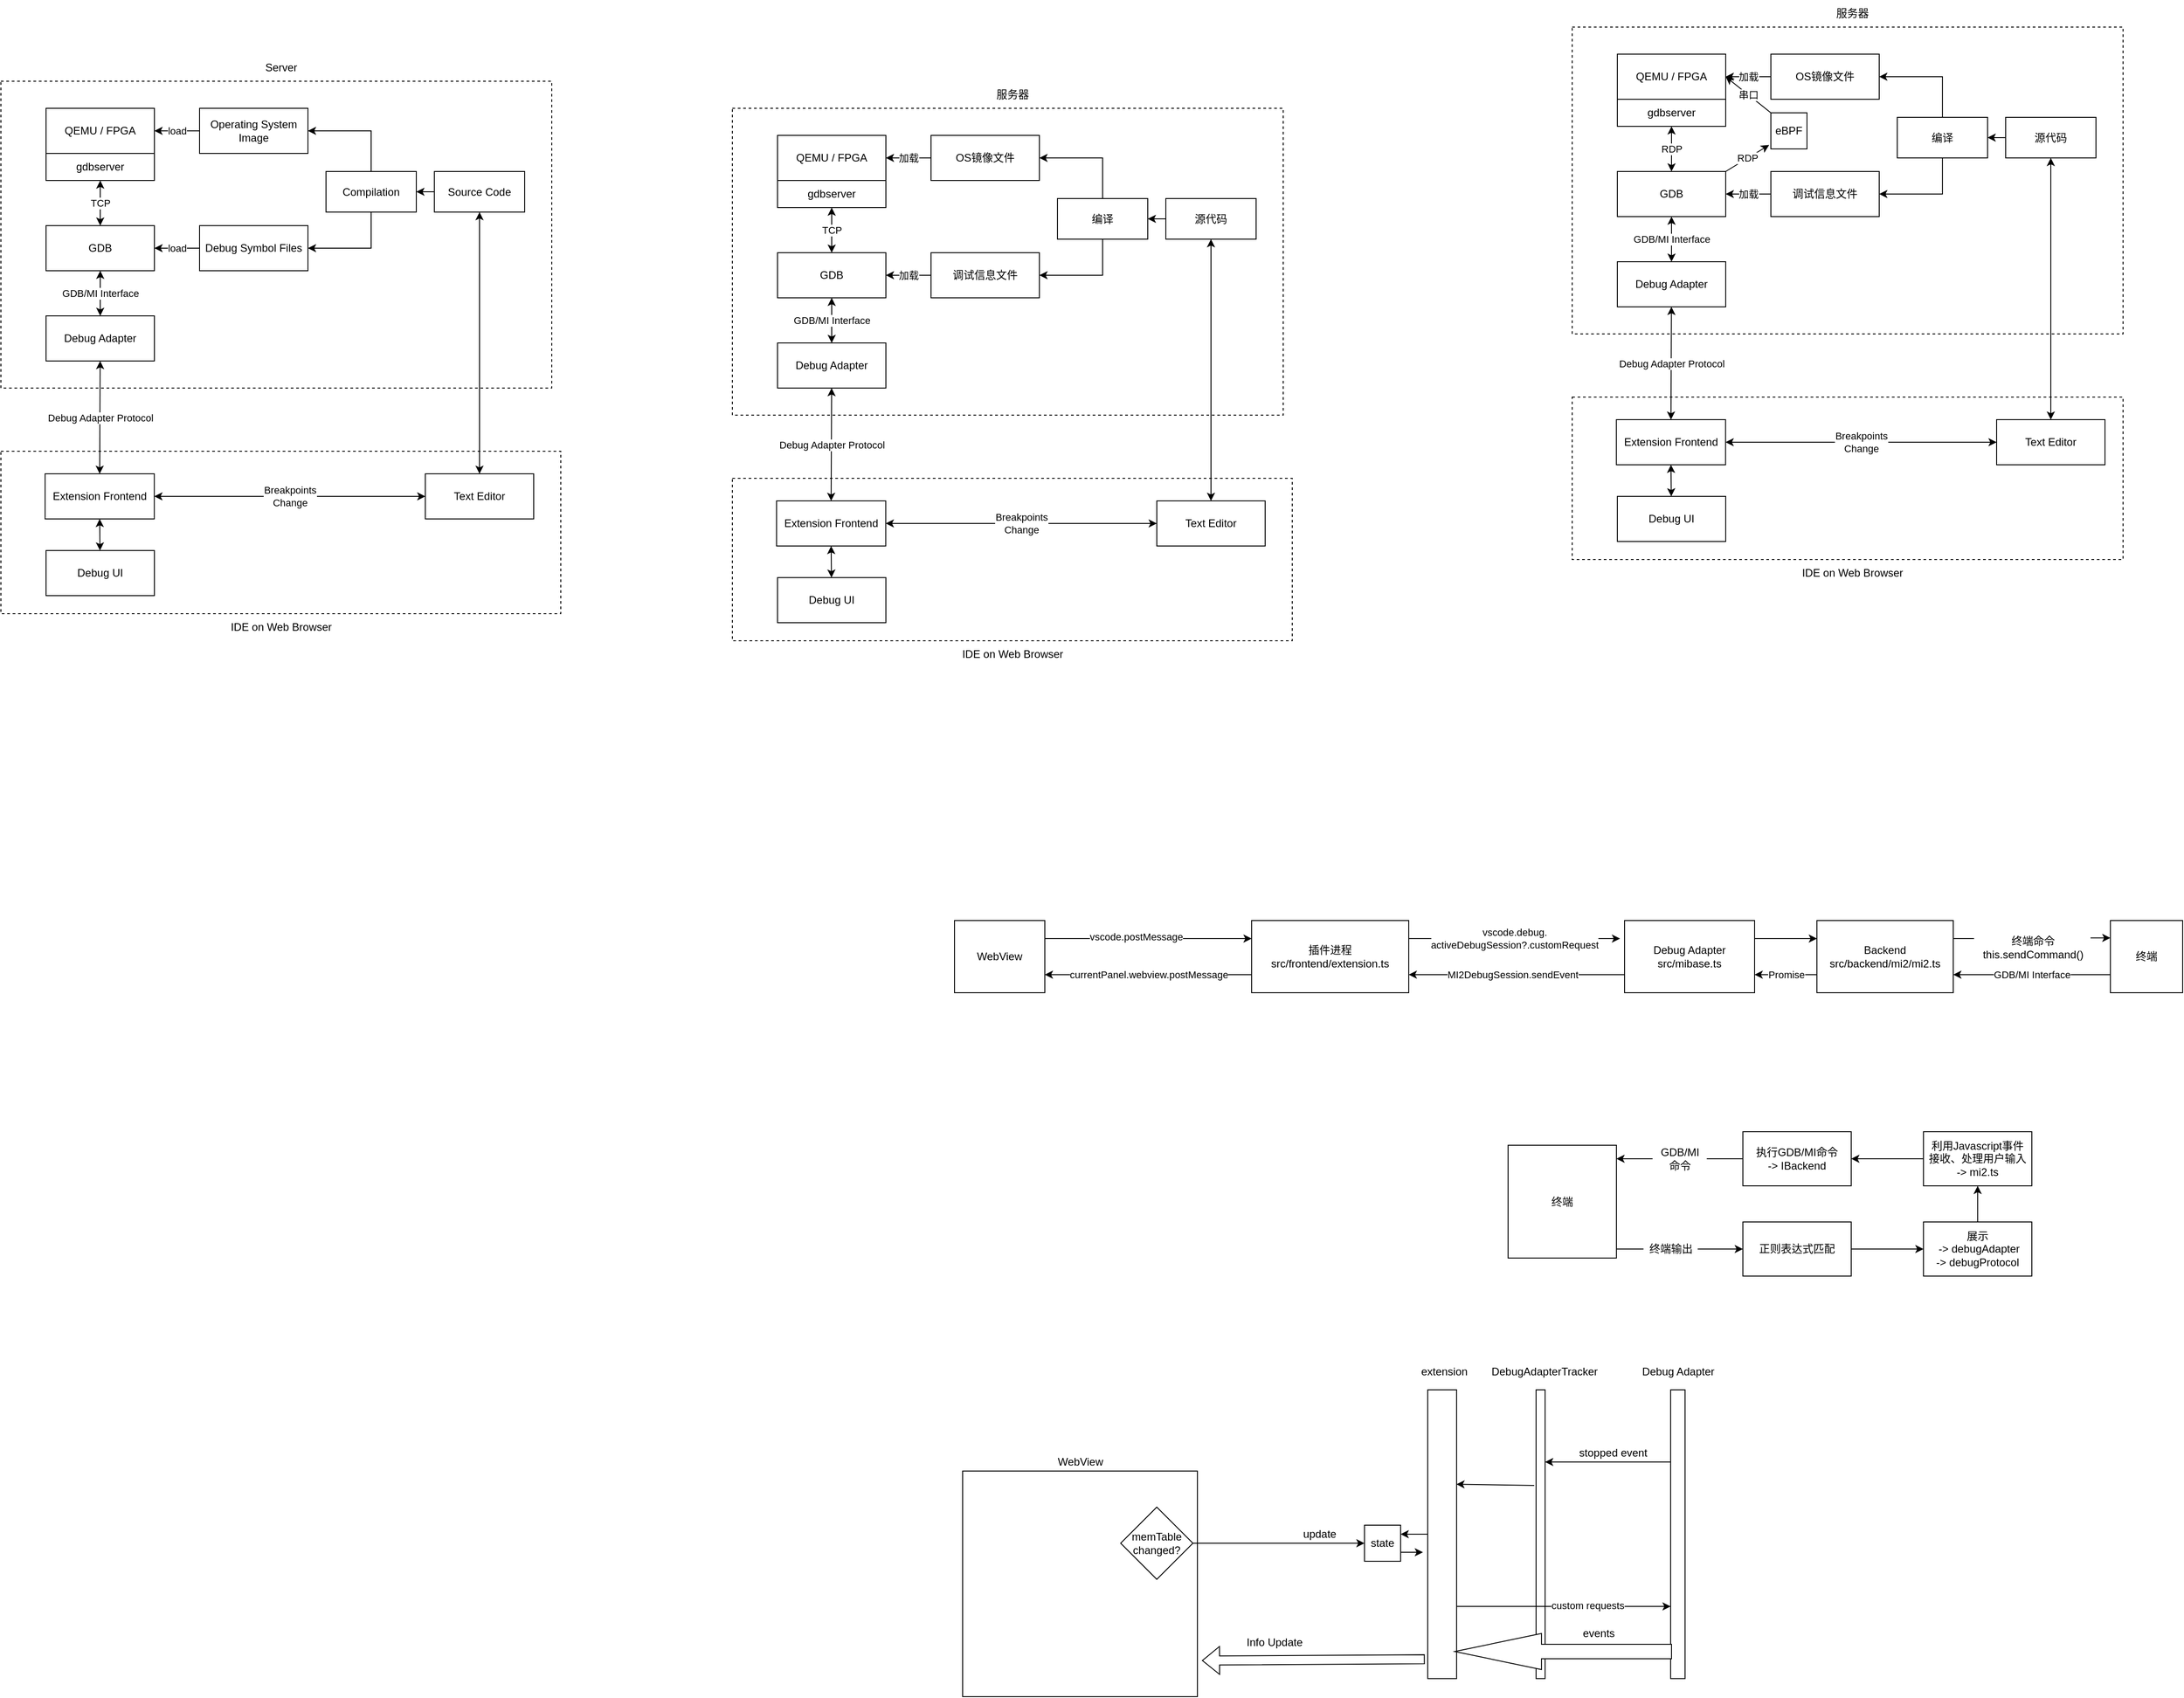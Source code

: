 <mxfile>
    <diagram id="1139AJC5HSkNmqVYc-zZ" name="Page-1">
        <mxGraphModel dx="2106" dy="1306" grid="0" gridSize="10" guides="1" tooltips="1" connect="1" arrows="1" fold="1" page="0" pageScale="1" pageWidth="827" pageHeight="1169" math="0" shadow="0">
            <root>
                <mxCell id="0"/>
                <mxCell id="1" parent="0"/>
                <mxCell id="9D5X9ZSVNmFYVCM-PhXr-6" value="" style="rounded=0;whiteSpace=wrap;html=1;dashed=1;" parent="1" vertex="1">
                    <mxGeometry x="-1500" y="-670" width="610" height="340" as="geometry"/>
                </mxCell>
                <mxCell id="hLTH30DgMwdkJycUndYE-32" value="" style="rounded=0;whiteSpace=wrap;html=1;" parent="1" vertex="1">
                    <mxGeometry x="-435" y="870" width="260" height="250" as="geometry"/>
                </mxCell>
                <mxCell id="i5HxLcAAUeYGjhQNilqU-14" value="Promise" style="edgeStyle=orthogonalEdgeStyle;rounded=0;orthogonalLoop=1;jettySize=auto;html=1;exitX=0;exitY=0.75;exitDx=0;exitDy=0;entryX=1;entryY=0.75;entryDx=0;entryDy=0;startArrow=none;startFill=0;" parent="1" source="i5HxLcAAUeYGjhQNilqU-1" target="i5HxLcAAUeYGjhQNilqU-4" edge="1">
                    <mxGeometry relative="1" as="geometry"/>
                </mxCell>
                <mxCell id="hLTH30DgMwdkJycUndYE-38" style="edgeStyle=orthogonalEdgeStyle;rounded=0;orthogonalLoop=1;jettySize=auto;html=1;exitX=1;exitY=0.25;exitDx=0;exitDy=0;entryX=0;entryY=0.25;entryDx=0;entryDy=0;startArrow=none;" parent="1" source="vuM-mBuPNgaPWkAJpEbr-1" target="B3noifceGIy0PN-ipcW7-6" edge="1">
                    <mxGeometry relative="1" as="geometry"/>
                </mxCell>
                <mxCell id="i5HxLcAAUeYGjhQNilqU-1" value="Backend&lt;br&gt;src/backend/mi2/mi2.ts" style="rounded=0;whiteSpace=wrap;html=1;" parent="1" vertex="1">
                    <mxGeometry x="511" y="260" width="151" height="80" as="geometry"/>
                </mxCell>
                <mxCell id="B3noifceGIy0PN-ipcW7-1" value="&lt;span style=&quot;font-size: 11px;&quot;&gt;vscode.debug.&lt;br&gt;activeDebugSession?.customRequest&lt;/span&gt;" style="edgeStyle=orthogonalEdgeStyle;rounded=0;orthogonalLoop=1;jettySize=auto;html=1;exitX=1;exitY=0.25;exitDx=0;exitDy=0;entryX=0;entryY=0.25;entryDx=0;entryDy=0;" parent="1" edge="1">
                    <mxGeometry relative="1" as="geometry">
                        <mxPoint x="58" y="280" as="sourcePoint"/>
                        <mxPoint x="293" y="280" as="targetPoint"/>
                    </mxGeometry>
                </mxCell>
                <UserObject label="currentPanel.webview.postMessage" link="currentPanel.webview.postMessage" id="vuM-mBuPNgaPWkAJpEbr-7">
                    <mxCell style="edgeStyle=orthogonalEdgeStyle;rounded=0;orthogonalLoop=1;jettySize=auto;html=1;exitX=0;exitY=0.75;exitDx=0;exitDy=0;entryX=1;entryY=0.75;entryDx=0;entryDy=0;" parent="1" source="i5HxLcAAUeYGjhQNilqU-3" target="B3noifceGIy0PN-ipcW7-8" edge="1">
                        <mxGeometry relative="1" as="geometry"/>
                    </mxCell>
                </UserObject>
                <mxCell id="i5HxLcAAUeYGjhQNilqU-3" value="插件进程&lt;br&gt;src/frontend/extension.ts" style="whiteSpace=wrap;html=1;" parent="1" vertex="1">
                    <mxGeometry x="-115" y="260" width="174" height="80" as="geometry"/>
                </mxCell>
                <mxCell id="i5HxLcAAUeYGjhQNilqU-12" style="edgeStyle=orthogonalEdgeStyle;rounded=0;orthogonalLoop=1;jettySize=auto;html=1;exitX=1;exitY=0.25;exitDx=0;exitDy=0;entryX=0;entryY=0.25;entryDx=0;entryDy=0;startArrow=none;startFill=0;" parent="1" source="i5HxLcAAUeYGjhQNilqU-4" target="i5HxLcAAUeYGjhQNilqU-1" edge="1">
                    <mxGeometry relative="1" as="geometry"/>
                </mxCell>
                <mxCell id="B3noifceGIy0PN-ipcW7-3" value="MI2DebugSession.sendEvent" style="edgeStyle=orthogonalEdgeStyle;rounded=0;orthogonalLoop=1;jettySize=auto;html=1;exitX=0;exitY=0.75;exitDx=0;exitDy=0;entryX=1;entryY=0.75;entryDx=0;entryDy=0;" parent="1" source="i5HxLcAAUeYGjhQNilqU-4" target="i5HxLcAAUeYGjhQNilqU-3" edge="1">
                    <mxGeometry x="0.039" relative="1" as="geometry">
                        <mxPoint as="offset"/>
                    </mxGeometry>
                </mxCell>
                <mxCell id="i5HxLcAAUeYGjhQNilqU-4" value="Debug Adapter&lt;br&gt;src/mibase.ts" style="whiteSpace=wrap;html=1;" parent="1" vertex="1">
                    <mxGeometry x="298" y="260" width="144" height="80" as="geometry"/>
                </mxCell>
                <mxCell id="i5HxLcAAUeYGjhQNilqU-23" style="edgeStyle=orthogonalEdgeStyle;rounded=0;orthogonalLoop=1;jettySize=auto;html=1;startArrow=none;startFill=0;" parent="1" source="i5HxLcAAUeYGjhQNilqU-18" edge="1">
                    <mxGeometry relative="1" as="geometry">
                        <mxPoint x="629" y="624" as="targetPoint"/>
                    </mxGeometry>
                </mxCell>
                <mxCell id="i5HxLcAAUeYGjhQNilqU-18" value="正则表达式匹配" style="whiteSpace=wrap;html=1;" parent="1" vertex="1">
                    <mxGeometry x="429" y="594" width="120" height="60" as="geometry"/>
                </mxCell>
                <mxCell id="i5HxLcAAUeYGjhQNilqU-20" value="" style="endArrow=classic;html=1;rounded=0;startArrow=none;" parent="1" source="i5HxLcAAUeYGjhQNilqU-21" target="i5HxLcAAUeYGjhQNilqU-18" edge="1">
                    <mxGeometry width="50" height="50" relative="1" as="geometry">
                        <mxPoint x="269" y="624" as="sourcePoint"/>
                        <mxPoint x="319" y="574" as="targetPoint"/>
                    </mxGeometry>
                </mxCell>
                <mxCell id="i5HxLcAAUeYGjhQNilqU-21" value="终端输出" style="text;html=1;align=center;verticalAlign=middle;resizable=0;points=[];autosize=1;strokeColor=none;fillColor=none;" parent="1" vertex="1">
                    <mxGeometry x="319" y="614" width="60" height="20" as="geometry"/>
                </mxCell>
                <mxCell id="i5HxLcAAUeYGjhQNilqU-22" value="" style="endArrow=none;html=1;rounded=0;" parent="1" target="i5HxLcAAUeYGjhQNilqU-21" edge="1">
                    <mxGeometry width="50" height="50" relative="1" as="geometry">
                        <mxPoint x="289" y="624" as="sourcePoint"/>
                        <mxPoint x="429" y="624" as="targetPoint"/>
                    </mxGeometry>
                </mxCell>
                <mxCell id="i5HxLcAAUeYGjhQNilqU-29" style="edgeStyle=orthogonalEdgeStyle;rounded=0;orthogonalLoop=1;jettySize=auto;html=1;startArrow=none;startFill=0;" parent="1" source="i5HxLcAAUeYGjhQNilqU-24" edge="1">
                    <mxGeometry relative="1" as="geometry">
                        <mxPoint x="689" y="554" as="targetPoint"/>
                    </mxGeometry>
                </mxCell>
                <mxCell id="i5HxLcAAUeYGjhQNilqU-24" value="展示&lt;br&gt;&amp;nbsp;-&amp;gt; debugAdapter&lt;br&gt;-&amp;gt; debugProtocol" style="rounded=0;whiteSpace=wrap;html=1;" parent="1" vertex="1">
                    <mxGeometry x="629" y="594" width="120" height="60" as="geometry"/>
                </mxCell>
                <mxCell id="i5HxLcAAUeYGjhQNilqU-25" style="edgeStyle=orthogonalEdgeStyle;rounded=0;orthogonalLoop=1;jettySize=auto;html=1;exitX=0;exitY=0.5;exitDx=0;exitDy=0;startArrow=none;startFill=0;" parent="1" source="i5HxLcAAUeYGjhQNilqU-26" edge="1">
                    <mxGeometry relative="1" as="geometry">
                        <mxPoint x="424" y="524" as="sourcePoint"/>
                        <mxPoint x="289" y="524" as="targetPoint"/>
                    </mxGeometry>
                </mxCell>
                <mxCell id="i5HxLcAAUeYGjhQNilqU-27" value="执行&lt;span&gt;GDB/MI&lt;/span&gt;&lt;span&gt;命令&lt;br&gt;-&amp;gt; IBackend&lt;br&gt;&lt;/span&gt;" style="whiteSpace=wrap;html=1;" parent="1" vertex="1">
                    <mxGeometry x="429" y="494" width="120" height="60" as="geometry"/>
                </mxCell>
                <mxCell id="i5HxLcAAUeYGjhQNilqU-26" value="GDB/MI&lt;br&gt;命令" style="text;html=1;align=center;verticalAlign=middle;resizable=0;points=[];autosize=1;strokeColor=none;fillColor=none;" parent="1" vertex="1">
                    <mxGeometry x="329" y="509" width="60" height="30" as="geometry"/>
                </mxCell>
                <mxCell id="i5HxLcAAUeYGjhQNilqU-28" value="" style="edgeStyle=orthogonalEdgeStyle;rounded=0;orthogonalLoop=1;jettySize=auto;html=1;exitX=0;exitY=0.5;exitDx=0;exitDy=0;startArrow=none;startFill=0;endArrow=none;" parent="1" source="i5HxLcAAUeYGjhQNilqU-27" target="i5HxLcAAUeYGjhQNilqU-26" edge="1">
                    <mxGeometry relative="1" as="geometry">
                        <mxPoint x="429" y="524" as="sourcePoint"/>
                        <mxPoint x="274" y="524" as="targetPoint"/>
                    </mxGeometry>
                </mxCell>
                <mxCell id="i5HxLcAAUeYGjhQNilqU-31" style="edgeStyle=orthogonalEdgeStyle;rounded=0;orthogonalLoop=1;jettySize=auto;html=1;entryX=1;entryY=0.5;entryDx=0;entryDy=0;startArrow=none;startFill=0;" parent="1" source="i5HxLcAAUeYGjhQNilqU-30" target="i5HxLcAAUeYGjhQNilqU-27" edge="1">
                    <mxGeometry relative="1" as="geometry"/>
                </mxCell>
                <mxCell id="i5HxLcAAUeYGjhQNilqU-30" value="利用Javascript事件&lt;br&gt;接收、处理用户输入&lt;br&gt;-&amp;gt; mi2.ts" style="whiteSpace=wrap;html=1;" parent="1" vertex="1">
                    <mxGeometry x="629" y="494" width="120" height="60" as="geometry"/>
                </mxCell>
                <mxCell id="i5HxLcAAUeYGjhQNilqU-32" value="终端" style="whiteSpace=wrap;html=1;" parent="1" vertex="1">
                    <mxGeometry x="169" y="509" width="120" height="125" as="geometry"/>
                </mxCell>
                <mxCell id="vuM-mBuPNgaPWkAJpEbr-3" value="GDB/MI Interface" style="edgeStyle=orthogonalEdgeStyle;rounded=0;orthogonalLoop=1;jettySize=auto;html=1;exitX=0;exitY=0.75;exitDx=0;exitDy=0;entryX=1;entryY=0.75;entryDx=0;entryDy=0;" parent="1" source="B3noifceGIy0PN-ipcW7-6" target="i5HxLcAAUeYGjhQNilqU-1" edge="1">
                    <mxGeometry relative="1" as="geometry"/>
                </mxCell>
                <mxCell id="B3noifceGIy0PN-ipcW7-6" value="终端" style="whiteSpace=wrap;html=1;" parent="1" vertex="1">
                    <mxGeometry x="836" y="260" width="80" height="80" as="geometry"/>
                </mxCell>
                <mxCell id="vuM-mBuPNgaPWkAJpEbr-6" style="edgeStyle=orthogonalEdgeStyle;rounded=0;orthogonalLoop=1;jettySize=auto;html=1;exitX=1;exitY=0.25;exitDx=0;exitDy=0;entryX=0;entryY=0.25;entryDx=0;entryDy=0;" parent="1" source="B3noifceGIy0PN-ipcW7-8" target="i5HxLcAAUeYGjhQNilqU-3" edge="1">
                    <mxGeometry relative="1" as="geometry"/>
                </mxCell>
                <mxCell id="vuM-mBuPNgaPWkAJpEbr-10" value="vscode.postMessage" style="edgeLabel;html=1;align=center;verticalAlign=middle;resizable=0;points=[];" parent="vuM-mBuPNgaPWkAJpEbr-6" vertex="1" connectable="0">
                    <mxGeometry x="-0.119" y="2" relative="1" as="geometry">
                        <mxPoint as="offset"/>
                    </mxGeometry>
                </mxCell>
                <mxCell id="B3noifceGIy0PN-ipcW7-8" value="WebView" style="whiteSpace=wrap;html=1;sketch=0;" parent="1" vertex="1">
                    <mxGeometry x="-444" y="260" width="100" height="80" as="geometry"/>
                </mxCell>
                <mxCell id="hLTH30DgMwdkJycUndYE-35" style="rounded=0;orthogonalLoop=1;jettySize=auto;html=1;entryX=0.993;entryY=0.327;entryDx=0;entryDy=0;entryPerimeter=0;" parent="1" target="hLTH30DgMwdkJycUndYE-3" edge="1">
                    <mxGeometry relative="1" as="geometry">
                        <mxPoint x="198" y="886" as="sourcePoint"/>
                    </mxGeometry>
                </mxCell>
                <mxCell id="hLTH30DgMwdkJycUndYE-2" value="" style="rounded=0;whiteSpace=wrap;html=1;" parent="1" vertex="1">
                    <mxGeometry x="200" y="780" width="10" height="320" as="geometry"/>
                </mxCell>
                <mxCell id="hLTH30DgMwdkJycUndYE-9" style="edgeStyle=orthogonalEdgeStyle;rounded=0;orthogonalLoop=1;jettySize=auto;html=1;exitX=0;exitY=0.5;exitDx=0;exitDy=0;entryX=1;entryY=0.25;entryDx=0;entryDy=0;" parent="1" source="hLTH30DgMwdkJycUndYE-3" target="hLTH30DgMwdkJycUndYE-7" edge="1">
                    <mxGeometry relative="1" as="geometry"/>
                </mxCell>
                <mxCell id="hLTH30DgMwdkJycUndYE-11" style="edgeStyle=orthogonalEdgeStyle;rounded=0;orthogonalLoop=1;jettySize=auto;html=1;exitX=1;exitY=0.75;exitDx=0;exitDy=0;entryX=0;entryY=0.75;entryDx=0;entryDy=0;" parent="1" source="hLTH30DgMwdkJycUndYE-3" target="hLTH30DgMwdkJycUndYE-4" edge="1">
                    <mxGeometry relative="1" as="geometry"/>
                </mxCell>
                <mxCell id="hLTH30DgMwdkJycUndYE-26" value="custom requests" style="edgeLabel;html=1;align=center;verticalAlign=middle;resizable=0;points=[];" parent="hLTH30DgMwdkJycUndYE-11" vertex="1" connectable="0">
                    <mxGeometry x="0.22" y="1" relative="1" as="geometry">
                        <mxPoint as="offset"/>
                    </mxGeometry>
                </mxCell>
                <mxCell id="hLTH30DgMwdkJycUndYE-3" value="" style="rounded=0;whiteSpace=wrap;html=1;" parent="1" vertex="1">
                    <mxGeometry x="80" y="780" width="32" height="320" as="geometry"/>
                </mxCell>
                <mxCell id="hLTH30DgMwdkJycUndYE-5" style="edgeStyle=orthogonalEdgeStyle;rounded=0;orthogonalLoop=1;jettySize=auto;html=1;exitX=0;exitY=0.25;exitDx=0;exitDy=0;entryX=1;entryY=0.25;entryDx=0;entryDy=0;" parent="1" source="hLTH30DgMwdkJycUndYE-4" target="hLTH30DgMwdkJycUndYE-2" edge="1">
                    <mxGeometry relative="1" as="geometry"/>
                </mxCell>
                <mxCell id="hLTH30DgMwdkJycUndYE-4" value="" style="rounded=0;whiteSpace=wrap;html=1;" parent="1" vertex="1">
                    <mxGeometry x="349" y="780" width="16" height="320" as="geometry"/>
                </mxCell>
                <mxCell id="hLTH30DgMwdkJycUndYE-10" style="edgeStyle=orthogonalEdgeStyle;rounded=0;orthogonalLoop=1;jettySize=auto;html=1;exitX=1;exitY=0.75;exitDx=0;exitDy=0;entryX=-0.167;entryY=0.561;entryDx=0;entryDy=0;entryPerimeter=0;" parent="1" source="hLTH30DgMwdkJycUndYE-7" target="hLTH30DgMwdkJycUndYE-3" edge="1">
                    <mxGeometry relative="1" as="geometry"/>
                </mxCell>
                <mxCell id="hLTH30DgMwdkJycUndYE-7" value="state" style="rounded=0;whiteSpace=wrap;html=1;" parent="1" vertex="1">
                    <mxGeometry x="10" y="930" width="40" height="40" as="geometry"/>
                </mxCell>
                <mxCell id="hLTH30DgMwdkJycUndYE-13" value="" style="shape=singleArrow;whiteSpace=wrap;html=1;arrowWidth=0.4;arrowSize=0.4;direction=west;" parent="1" vertex="1">
                    <mxGeometry x="110" y="1050" width="240" height="40" as="geometry"/>
                </mxCell>
                <mxCell id="hLTH30DgMwdkJycUndYE-14" value="events" style="text;html=1;align=center;verticalAlign=middle;resizable=0;points=[];autosize=1;strokeColor=none;fillColor=none;" parent="1" vertex="1">
                    <mxGeometry x="244" y="1040" width="50" height="20" as="geometry"/>
                </mxCell>
                <mxCell id="hLTH30DgMwdkJycUndYE-20" style="edgeStyle=orthogonalEdgeStyle;rounded=0;orthogonalLoop=1;jettySize=auto;html=1;" parent="1" source="hLTH30DgMwdkJycUndYE-19" target="hLTH30DgMwdkJycUndYE-7" edge="1">
                    <mxGeometry relative="1" as="geometry"/>
                </mxCell>
                <mxCell id="hLTH30DgMwdkJycUndYE-19" value="memTable changed?" style="rhombus;whiteSpace=wrap;html=1;" parent="1" vertex="1">
                    <mxGeometry x="-260" y="910" width="80" height="80" as="geometry"/>
                </mxCell>
                <mxCell id="hLTH30DgMwdkJycUndYE-21" value="update" style="text;html=1;align=center;verticalAlign=middle;resizable=0;points=[];autosize=1;strokeColor=none;fillColor=none;" parent="1" vertex="1">
                    <mxGeometry x="-65" y="930" width="50" height="20" as="geometry"/>
                </mxCell>
                <mxCell id="hLTH30DgMwdkJycUndYE-22" value="Debug Adapter" style="text;html=1;align=center;verticalAlign=middle;resizable=0;points=[];autosize=1;strokeColor=none;fillColor=none;" parent="1" vertex="1">
                    <mxGeometry x="307" y="750" width="100" height="20" as="geometry"/>
                </mxCell>
                <mxCell id="hLTH30DgMwdkJycUndYE-23" value="DebugAdapterTracker" style="text;html=1;align=center;verticalAlign=middle;resizable=0;points=[];autosize=1;strokeColor=none;fillColor=none;" parent="1" vertex="1">
                    <mxGeometry x="144" y="750" width="130" height="20" as="geometry"/>
                </mxCell>
                <mxCell id="hLTH30DgMwdkJycUndYE-24" value="extension" style="text;html=1;align=center;verticalAlign=middle;resizable=0;points=[];autosize=1;strokeColor=none;fillColor=none;" parent="1" vertex="1">
                    <mxGeometry x="63" y="750" width="70" height="20" as="geometry"/>
                </mxCell>
                <mxCell id="hLTH30DgMwdkJycUndYE-25" value="stopped event" style="text;html=1;align=center;verticalAlign=middle;resizable=0;points=[];autosize=1;strokeColor=none;fillColor=none;" parent="1" vertex="1">
                    <mxGeometry x="240" y="840" width="90" height="20" as="geometry"/>
                </mxCell>
                <mxCell id="hLTH30DgMwdkJycUndYE-31" value="" style="shape=flexArrow;endArrow=classic;html=1;rounded=0;exitX=-0.101;exitY=0.933;exitDx=0;exitDy=0;exitPerimeter=0;" parent="1" source="hLTH30DgMwdkJycUndYE-3" edge="1">
                    <mxGeometry width="50" height="50" relative="1" as="geometry">
                        <mxPoint x="-115" y="1075" as="sourcePoint"/>
                        <mxPoint x="-170" y="1080" as="targetPoint"/>
                    </mxGeometry>
                </mxCell>
                <mxCell id="hLTH30DgMwdkJycUndYE-33" value="WebView" style="text;html=1;align=center;verticalAlign=middle;resizable=0;points=[];autosize=1;strokeColor=none;fillColor=none;" parent="1" vertex="1">
                    <mxGeometry x="-340" y="850" width="70" height="20" as="geometry"/>
                </mxCell>
                <mxCell id="hLTH30DgMwdkJycUndYE-34" value="Info Update" style="text;html=1;align=center;verticalAlign=middle;resizable=0;points=[];autosize=1;strokeColor=none;fillColor=none;" parent="1" vertex="1">
                    <mxGeometry x="-130" y="1050" width="80" height="20" as="geometry"/>
                </mxCell>
                <mxCell id="vuM-mBuPNgaPWkAJpEbr-1" value="终端命令&lt;br&gt;this.sendCommand()" style="text;html=1;align=center;verticalAlign=middle;resizable=0;points=[];autosize=1;strokeColor=none;fillColor=none;" parent="1" vertex="1">
                    <mxGeometry x="685" y="269" width="129" height="41" as="geometry"/>
                </mxCell>
                <mxCell id="vuM-mBuPNgaPWkAJpEbr-2" value="" style="edgeStyle=orthogonalEdgeStyle;rounded=0;orthogonalLoop=1;jettySize=auto;html=1;exitX=1;exitY=0.25;exitDx=0;exitDy=0;entryX=0;entryY=0.25;entryDx=0;entryDy=0;endArrow=none;" parent="1" source="i5HxLcAAUeYGjhQNilqU-1" target="vuM-mBuPNgaPWkAJpEbr-1" edge="1">
                    <mxGeometry relative="1" as="geometry">
                        <mxPoint x="655" y="280" as="sourcePoint"/>
                        <mxPoint x="872" y="280" as="targetPoint"/>
                    </mxGeometry>
                </mxCell>
                <mxCell id="9D5X9ZSVNmFYVCM-PhXr-1" value="" style="rounded=0;whiteSpace=wrap;html=1;dashed=1;" parent="1" vertex="1">
                    <mxGeometry x="-1500" y="-260" width="620" height="180" as="geometry"/>
                </mxCell>
                <mxCell id="9D5X9ZSVNmFYVCM-PhXr-16" value="GDB/MI Interface" style="edgeStyle=none;rounded=0;orthogonalLoop=1;jettySize=auto;html=1;exitX=0.5;exitY=0;exitDx=0;exitDy=0;entryX=0.5;entryY=1;entryDx=0;entryDy=0;startArrow=classic;startFill=1;endArrow=classic;endFill=1;" parent="1" source="9D5X9ZSVNmFYVCM-PhXr-2" target="9D5X9ZSVNmFYVCM-PhXr-3" edge="1">
                    <mxGeometry relative="1" as="geometry"/>
                </mxCell>
                <mxCell id="9D5X9ZSVNmFYVCM-PhXr-2" value="Debug Adapter" style="rounded=0;whiteSpace=wrap;html=1;" parent="1" vertex="1">
                    <mxGeometry x="-1450" y="-410" width="120" height="50" as="geometry"/>
                </mxCell>
                <mxCell id="9D5X9ZSVNmFYVCM-PhXr-14" value="TCP" style="edgeStyle=none;rounded=0;orthogonalLoop=1;jettySize=auto;html=1;exitX=0.5;exitY=0;exitDx=0;exitDy=0;entryX=0.5;entryY=1;entryDx=0;entryDy=0;endArrow=classic;endFill=1;startArrow=classic;startFill=1;" parent="1" source="9D5X9ZSVNmFYVCM-PhXr-3" target="9D5X9ZSVNmFYVCM-PhXr-8" edge="1">
                    <mxGeometry relative="1" as="geometry"/>
                </mxCell>
                <mxCell id="9D5X9ZSVNmFYVCM-PhXr-44" value="load" style="edgeStyle=none;rounded=0;orthogonalLoop=1;jettySize=auto;html=1;exitX=1;exitY=0.5;exitDx=0;exitDy=0;entryX=0;entryY=0.5;entryDx=0;entryDy=0;startArrow=classic;startFill=1;endArrow=none;endFill=0;" parent="1" source="9D5X9ZSVNmFYVCM-PhXr-3" target="9D5X9ZSVNmFYVCM-PhXr-43" edge="1">
                    <mxGeometry relative="1" as="geometry"/>
                </mxCell>
                <mxCell id="9D5X9ZSVNmFYVCM-PhXr-3" value="GDB" style="rounded=0;whiteSpace=wrap;html=1;" parent="1" vertex="1">
                    <mxGeometry x="-1450" y="-510" width="120" height="50" as="geometry"/>
                </mxCell>
                <mxCell id="9D5X9ZSVNmFYVCM-PhXr-55" value="load" style="edgeStyle=none;rounded=0;orthogonalLoop=1;jettySize=auto;html=1;exitX=1;exitY=0.5;exitDx=0;exitDy=0;entryX=0;entryY=0.5;entryDx=0;entryDy=0;startArrow=classic;startFill=1;endArrow=none;endFill=0;" parent="1" source="9D5X9ZSVNmFYVCM-PhXr-4" target="9D5X9ZSVNmFYVCM-PhXr-50" edge="1">
                    <mxGeometry relative="1" as="geometry"/>
                </mxCell>
                <mxCell id="9D5X9ZSVNmFYVCM-PhXr-4" value="QEMU / FPGA" style="rounded=0;whiteSpace=wrap;html=1;" parent="1" vertex="1">
                    <mxGeometry x="-1450" y="-640" width="120" height="50" as="geometry"/>
                </mxCell>
                <mxCell id="9D5X9ZSVNmFYVCM-PhXr-8" value="gdbserver" style="whiteSpace=wrap;html=1;" parent="1" vertex="1">
                    <mxGeometry x="-1450" y="-590" width="120" height="30" as="geometry"/>
                </mxCell>
                <mxCell id="9D5X9ZSVNmFYVCM-PhXr-12" value="Debug UI" style="whiteSpace=wrap;html=1;" parent="1" vertex="1">
                    <mxGeometry x="-1450" y="-150" width="120" height="50" as="geometry"/>
                </mxCell>
                <mxCell id="9D5X9ZSVNmFYVCM-PhXr-21" value="Server" style="text;html=1;align=center;verticalAlign=middle;resizable=0;points=[];autosize=1;strokeColor=none;fillColor=none;" parent="1" vertex="1">
                    <mxGeometry x="-1220" y="-700" width="60" height="30" as="geometry"/>
                </mxCell>
                <mxCell id="9D5X9ZSVNmFYVCM-PhXr-24" value="IDE on Web Browser" style="text;html=1;align=center;verticalAlign=middle;resizable=0;points=[];autosize=1;strokeColor=none;fillColor=none;" parent="1" vertex="1">
                    <mxGeometry x="-1255" y="-78" width="130" height="26" as="geometry"/>
                </mxCell>
                <mxCell id="9D5X9ZSVNmFYVCM-PhXr-45" value="Breakpoints&lt;br&gt;Change" style="edgeStyle=none;rounded=0;orthogonalLoop=1;jettySize=auto;html=1;exitX=0;exitY=0.5;exitDx=0;exitDy=0;entryX=1;entryY=0.5;entryDx=0;entryDy=0;startArrow=classic;startFill=1;endArrow=classic;endFill=1;" parent="1" source="9D5X9ZSVNmFYVCM-PhXr-25" target="9D5X9ZSVNmFYVCM-PhXr-26" edge="1">
                    <mxGeometry relative="1" as="geometry"/>
                </mxCell>
                <mxCell id="9D5X9ZSVNmFYVCM-PhXr-49" style="edgeStyle=none;rounded=0;orthogonalLoop=1;jettySize=auto;html=1;startArrow=classic;startFill=1;endArrow=classic;endFill=1;entryX=0.5;entryY=1;entryDx=0;entryDy=0;" parent="1" source="9D5X9ZSVNmFYVCM-PhXr-25" target="9D5X9ZSVNmFYVCM-PhXr-52" edge="1">
                    <mxGeometry relative="1" as="geometry">
                        <mxPoint x="-969.04" y="-532.5" as="targetPoint"/>
                    </mxGeometry>
                </mxCell>
                <mxCell id="9D5X9ZSVNmFYVCM-PhXr-25" value="Text Editor" style="rounded=0;whiteSpace=wrap;html=1;" parent="1" vertex="1">
                    <mxGeometry x="-1030" y="-235" width="120" height="50" as="geometry"/>
                </mxCell>
                <mxCell id="9D5X9ZSVNmFYVCM-PhXr-28" style="edgeStyle=none;rounded=0;orthogonalLoop=1;jettySize=auto;html=1;exitX=0.5;exitY=1;exitDx=0;exitDy=0;startArrow=classic;startFill=1;endArrow=classic;endFill=1;" parent="1" source="9D5X9ZSVNmFYVCM-PhXr-26" target="9D5X9ZSVNmFYVCM-PhXr-12" edge="1">
                    <mxGeometry relative="1" as="geometry"/>
                </mxCell>
                <mxCell id="9D5X9ZSVNmFYVCM-PhXr-48" value="Debug Adapter Protocol" style="edgeStyle=none;rounded=0;orthogonalLoop=1;jettySize=auto;html=1;exitX=0.5;exitY=0;exitDx=0;exitDy=0;startArrow=classic;startFill=1;endArrow=classic;endFill=1;" parent="1" source="9D5X9ZSVNmFYVCM-PhXr-26" target="9D5X9ZSVNmFYVCM-PhXr-2" edge="1">
                    <mxGeometry relative="1" as="geometry"/>
                </mxCell>
                <mxCell id="9D5X9ZSVNmFYVCM-PhXr-26" value="Extension Frontend" style="whiteSpace=wrap;html=1;" parent="1" vertex="1">
                    <mxGeometry x="-1451.08" y="-235" width="120.93" height="50" as="geometry"/>
                </mxCell>
                <mxCell id="9D5X9ZSVNmFYVCM-PhXr-41" style="edgeStyle=none;rounded=0;orthogonalLoop=1;jettySize=auto;html=1;exitX=0;exitY=0.5;exitDx=0;exitDy=0;entryX=1;entryY=0.5;entryDx=0;entryDy=0;startArrow=none;startFill=0;endArrow=classic;endFill=1;" parent="1" source="9D5X9ZSVNmFYVCM-PhXr-52" target="9D5X9ZSVNmFYVCM-PhXr-36" edge="1">
                    <mxGeometry relative="1" as="geometry">
                        <mxPoint x="-1010.0" y="-557.5" as="sourcePoint"/>
                    </mxGeometry>
                </mxCell>
                <mxCell id="9D5X9ZSVNmFYVCM-PhXr-56" style="edgeStyle=orthogonalEdgeStyle;rounded=0;orthogonalLoop=1;jettySize=auto;html=1;exitX=0.5;exitY=0;exitDx=0;exitDy=0;entryX=1;entryY=0.5;entryDx=0;entryDy=0;startArrow=none;startFill=0;endArrow=classic;endFill=1;" parent="1" source="9D5X9ZSVNmFYVCM-PhXr-36" target="9D5X9ZSVNmFYVCM-PhXr-50" edge="1">
                    <mxGeometry relative="1" as="geometry"/>
                </mxCell>
                <mxCell id="9D5X9ZSVNmFYVCM-PhXr-59" style="edgeStyle=orthogonalEdgeStyle;rounded=0;orthogonalLoop=1;jettySize=auto;html=1;exitX=0.5;exitY=1;exitDx=0;exitDy=0;entryX=1;entryY=0.5;entryDx=0;entryDy=0;startArrow=none;startFill=0;endArrow=classic;endFill=1;" parent="1" source="9D5X9ZSVNmFYVCM-PhXr-36" target="9D5X9ZSVNmFYVCM-PhXr-43" edge="1">
                    <mxGeometry relative="1" as="geometry"/>
                </mxCell>
                <mxCell id="9D5X9ZSVNmFYVCM-PhXr-36" value="Compilation" style="whiteSpace=wrap;html=1;" parent="1" vertex="1">
                    <mxGeometry x="-1140" y="-570" width="100" height="45" as="geometry"/>
                </mxCell>
                <mxCell id="9D5X9ZSVNmFYVCM-PhXr-43" value="Debug Symbol Files" style="whiteSpace=wrap;html=1;" parent="1" vertex="1">
                    <mxGeometry x="-1280" y="-510" width="120" height="50" as="geometry"/>
                </mxCell>
                <mxCell id="9D5X9ZSVNmFYVCM-PhXr-50" value="Operating System Image" style="whiteSpace=wrap;html=1;" parent="1" vertex="1">
                    <mxGeometry x="-1280" y="-640" width="120" height="50" as="geometry"/>
                </mxCell>
                <mxCell id="9D5X9ZSVNmFYVCM-PhXr-52" value="Source Code" style="whiteSpace=wrap;html=1;" parent="1" vertex="1">
                    <mxGeometry x="-1020" y="-570" width="100" height="45" as="geometry"/>
                </mxCell>
                <mxCell id="5tG-JNX7c0_FzRv6taE2-1" value="" style="rounded=0;whiteSpace=wrap;html=1;dashed=1;" parent="1" vertex="1">
                    <mxGeometry x="-690" y="-640" width="610" height="340" as="geometry"/>
                </mxCell>
                <mxCell id="5tG-JNX7c0_FzRv6taE2-2" value="" style="rounded=0;whiteSpace=wrap;html=1;dashed=1;" parent="1" vertex="1">
                    <mxGeometry x="-690" y="-230" width="620" height="180" as="geometry"/>
                </mxCell>
                <mxCell id="5tG-JNX7c0_FzRv6taE2-3" value="GDB/MI Interface" style="edgeStyle=none;rounded=0;orthogonalLoop=1;jettySize=auto;html=1;exitX=0.5;exitY=0;exitDx=0;exitDy=0;entryX=0.5;entryY=1;entryDx=0;entryDy=0;startArrow=classic;startFill=1;endArrow=classic;endFill=1;" parent="1" source="5tG-JNX7c0_FzRv6taE2-4" target="5tG-JNX7c0_FzRv6taE2-7" edge="1">
                    <mxGeometry relative="1" as="geometry"/>
                </mxCell>
                <mxCell id="5tG-JNX7c0_FzRv6taE2-4" value="Debug Adapter" style="rounded=0;whiteSpace=wrap;html=1;" parent="1" vertex="1">
                    <mxGeometry x="-640" y="-380" width="120" height="50" as="geometry"/>
                </mxCell>
                <mxCell id="5tG-JNX7c0_FzRv6taE2-5" value="TCP" style="edgeStyle=none;rounded=0;orthogonalLoop=1;jettySize=auto;html=1;exitX=0.5;exitY=0;exitDx=0;exitDy=0;entryX=0.5;entryY=1;entryDx=0;entryDy=0;endArrow=classic;endFill=1;startArrow=classic;startFill=1;" parent="1" source="5tG-JNX7c0_FzRv6taE2-7" target="5tG-JNX7c0_FzRv6taE2-10" edge="1">
                    <mxGeometry relative="1" as="geometry"/>
                </mxCell>
                <mxCell id="5tG-JNX7c0_FzRv6taE2-6" value="加载" style="edgeStyle=none;rounded=0;orthogonalLoop=1;jettySize=auto;html=1;exitX=1;exitY=0.5;exitDx=0;exitDy=0;entryX=0;entryY=0.5;entryDx=0;entryDy=0;startArrow=classic;startFill=1;endArrow=none;endFill=0;" parent="1" source="5tG-JNX7c0_FzRv6taE2-7" target="5tG-JNX7c0_FzRv6taE2-24" edge="1">
                    <mxGeometry relative="1" as="geometry"/>
                </mxCell>
                <mxCell id="5tG-JNX7c0_FzRv6taE2-7" value="GDB" style="rounded=0;whiteSpace=wrap;html=1;" parent="1" vertex="1">
                    <mxGeometry x="-640" y="-480" width="120" height="50" as="geometry"/>
                </mxCell>
                <mxCell id="5tG-JNX7c0_FzRv6taE2-8" value="加载" style="edgeStyle=none;rounded=0;orthogonalLoop=1;jettySize=auto;html=1;exitX=1;exitY=0.5;exitDx=0;exitDy=0;entryX=0;entryY=0.5;entryDx=0;entryDy=0;startArrow=classic;startFill=1;endArrow=none;endFill=0;" parent="1" source="5tG-JNX7c0_FzRv6taE2-9" target="5tG-JNX7c0_FzRv6taE2-25" edge="1">
                    <mxGeometry x="0.007" relative="1" as="geometry">
                        <mxPoint as="offset"/>
                    </mxGeometry>
                </mxCell>
                <mxCell id="5tG-JNX7c0_FzRv6taE2-9" value="QEMU / FPGA" style="rounded=0;whiteSpace=wrap;html=1;" parent="1" vertex="1">
                    <mxGeometry x="-640" y="-610" width="120" height="50" as="geometry"/>
                </mxCell>
                <mxCell id="5tG-JNX7c0_FzRv6taE2-10" value="gdbserver" style="whiteSpace=wrap;html=1;" parent="1" vertex="1">
                    <mxGeometry x="-640" y="-560" width="120" height="30" as="geometry"/>
                </mxCell>
                <mxCell id="5tG-JNX7c0_FzRv6taE2-11" value="Debug UI" style="whiteSpace=wrap;html=1;" parent="1" vertex="1">
                    <mxGeometry x="-640" y="-120" width="120" height="50" as="geometry"/>
                </mxCell>
                <mxCell id="5tG-JNX7c0_FzRv6taE2-12" value="服务器" style="text;html=1;align=center;verticalAlign=middle;resizable=0;points=[];autosize=1;strokeColor=none;fillColor=none;" parent="1" vertex="1">
                    <mxGeometry x="-410" y="-670" width="60" height="30" as="geometry"/>
                </mxCell>
                <mxCell id="5tG-JNX7c0_FzRv6taE2-13" value="IDE on Web Browser" style="text;html=1;align=center;verticalAlign=middle;resizable=0;points=[];autosize=1;strokeColor=none;fillColor=none;" parent="1" vertex="1">
                    <mxGeometry x="-445" y="-48" width="130" height="26" as="geometry"/>
                </mxCell>
                <mxCell id="5tG-JNX7c0_FzRv6taE2-14" value="Breakpoints&lt;br&gt;Change" style="edgeStyle=none;rounded=0;orthogonalLoop=1;jettySize=auto;html=1;exitX=0;exitY=0.5;exitDx=0;exitDy=0;entryX=1;entryY=0.5;entryDx=0;entryDy=0;startArrow=classic;startFill=1;endArrow=classic;endFill=1;" parent="1" source="5tG-JNX7c0_FzRv6taE2-16" target="5tG-JNX7c0_FzRv6taE2-19" edge="1">
                    <mxGeometry relative="1" as="geometry"/>
                </mxCell>
                <mxCell id="5tG-JNX7c0_FzRv6taE2-15" style="edgeStyle=none;rounded=0;orthogonalLoop=1;jettySize=auto;html=1;startArrow=classic;startFill=1;endArrow=classic;endFill=1;entryX=0.5;entryY=1;entryDx=0;entryDy=0;" parent="1" source="5tG-JNX7c0_FzRv6taE2-16" target="5tG-JNX7c0_FzRv6taE2-26" edge="1">
                    <mxGeometry relative="1" as="geometry">
                        <mxPoint x="-159.04" y="-502.5" as="targetPoint"/>
                    </mxGeometry>
                </mxCell>
                <mxCell id="5tG-JNX7c0_FzRv6taE2-16" value="Text Editor" style="rounded=0;whiteSpace=wrap;html=1;" parent="1" vertex="1">
                    <mxGeometry x="-220" y="-205" width="120" height="50" as="geometry"/>
                </mxCell>
                <mxCell id="5tG-JNX7c0_FzRv6taE2-17" style="edgeStyle=none;rounded=0;orthogonalLoop=1;jettySize=auto;html=1;exitX=0.5;exitY=1;exitDx=0;exitDy=0;startArrow=classic;startFill=1;endArrow=classic;endFill=1;" parent="1" source="5tG-JNX7c0_FzRv6taE2-19" target="5tG-JNX7c0_FzRv6taE2-11" edge="1">
                    <mxGeometry relative="1" as="geometry"/>
                </mxCell>
                <mxCell id="5tG-JNX7c0_FzRv6taE2-18" value="Debug Adapter Protocol" style="edgeStyle=none;rounded=0;orthogonalLoop=1;jettySize=auto;html=1;exitX=0.5;exitY=0;exitDx=0;exitDy=0;startArrow=classic;startFill=1;endArrow=classic;endFill=1;" parent="1" source="5tG-JNX7c0_FzRv6taE2-19" target="5tG-JNX7c0_FzRv6taE2-4" edge="1">
                    <mxGeometry relative="1" as="geometry"/>
                </mxCell>
                <mxCell id="5tG-JNX7c0_FzRv6taE2-19" value="Extension Frontend" style="whiteSpace=wrap;html=1;" parent="1" vertex="1">
                    <mxGeometry x="-641.08" y="-205" width="120.93" height="50" as="geometry"/>
                </mxCell>
                <mxCell id="5tG-JNX7c0_FzRv6taE2-20" style="edgeStyle=none;rounded=0;orthogonalLoop=1;jettySize=auto;html=1;exitX=0;exitY=0.5;exitDx=0;exitDy=0;entryX=1;entryY=0.5;entryDx=0;entryDy=0;startArrow=none;startFill=0;endArrow=classic;endFill=1;" parent="1" source="5tG-JNX7c0_FzRv6taE2-26" target="5tG-JNX7c0_FzRv6taE2-23" edge="1">
                    <mxGeometry relative="1" as="geometry">
                        <mxPoint x="-200.0" y="-527.5" as="sourcePoint"/>
                    </mxGeometry>
                </mxCell>
                <mxCell id="5tG-JNX7c0_FzRv6taE2-21" style="edgeStyle=orthogonalEdgeStyle;rounded=0;orthogonalLoop=1;jettySize=auto;html=1;exitX=0.5;exitY=0;exitDx=0;exitDy=0;entryX=1;entryY=0.5;entryDx=0;entryDy=0;startArrow=none;startFill=0;endArrow=classic;endFill=1;" parent="1" source="5tG-JNX7c0_FzRv6taE2-23" target="5tG-JNX7c0_FzRv6taE2-25" edge="1">
                    <mxGeometry relative="1" as="geometry"/>
                </mxCell>
                <mxCell id="5tG-JNX7c0_FzRv6taE2-22" style="edgeStyle=orthogonalEdgeStyle;rounded=0;orthogonalLoop=1;jettySize=auto;html=1;exitX=0.5;exitY=1;exitDx=0;exitDy=0;entryX=1;entryY=0.5;entryDx=0;entryDy=0;startArrow=none;startFill=0;endArrow=classic;endFill=1;" parent="1" source="5tG-JNX7c0_FzRv6taE2-23" target="5tG-JNX7c0_FzRv6taE2-24" edge="1">
                    <mxGeometry relative="1" as="geometry"/>
                </mxCell>
                <mxCell id="5tG-JNX7c0_FzRv6taE2-23" value="编译" style="whiteSpace=wrap;html=1;" parent="1" vertex="1">
                    <mxGeometry x="-330" y="-540" width="100" height="45" as="geometry"/>
                </mxCell>
                <mxCell id="5tG-JNX7c0_FzRv6taE2-24" value="调试信息文件" style="whiteSpace=wrap;html=1;" parent="1" vertex="1">
                    <mxGeometry x="-470" y="-480" width="120" height="50" as="geometry"/>
                </mxCell>
                <mxCell id="5tG-JNX7c0_FzRv6taE2-25" value="OS镜像文件" style="whiteSpace=wrap;html=1;" parent="1" vertex="1">
                    <mxGeometry x="-470" y="-610" width="120" height="50" as="geometry"/>
                </mxCell>
                <mxCell id="5tG-JNX7c0_FzRv6taE2-26" value="源代码" style="whiteSpace=wrap;html=1;" parent="1" vertex="1">
                    <mxGeometry x="-210" y="-540" width="100" height="45" as="geometry"/>
                </mxCell>
                <mxCell id="QbesrD4SPLOxXRuOg3Sj-28" value="" style="rounded=0;whiteSpace=wrap;html=1;dashed=1;" parent="1" vertex="1">
                    <mxGeometry x="240" y="-730" width="610" height="340" as="geometry"/>
                </mxCell>
                <mxCell id="QbesrD4SPLOxXRuOg3Sj-29" value="" style="rounded=0;whiteSpace=wrap;html=1;dashed=1;" parent="1" vertex="1">
                    <mxGeometry x="240" y="-320" width="610" height="180" as="geometry"/>
                </mxCell>
                <mxCell id="QbesrD4SPLOxXRuOg3Sj-30" value="GDB/MI Interface" style="edgeStyle=none;rounded=0;orthogonalLoop=1;jettySize=auto;html=1;exitX=0.5;exitY=0;exitDx=0;exitDy=0;entryX=0.5;entryY=1;entryDx=0;entryDy=0;startArrow=classic;startFill=1;endArrow=classic;endFill=1;" parent="1" source="QbesrD4SPLOxXRuOg3Sj-31" target="QbesrD4SPLOxXRuOg3Sj-34" edge="1">
                    <mxGeometry relative="1" as="geometry"/>
                </mxCell>
                <mxCell id="QbesrD4SPLOxXRuOg3Sj-31" value="Debug Adapter" style="rounded=0;whiteSpace=wrap;html=1;" parent="1" vertex="1">
                    <mxGeometry x="290" y="-470" width="120" height="50" as="geometry"/>
                </mxCell>
                <mxCell id="QbesrD4SPLOxXRuOg3Sj-32" value="RDP" style="edgeStyle=none;rounded=0;orthogonalLoop=1;jettySize=auto;html=1;exitX=0.5;exitY=0;exitDx=0;exitDy=0;entryX=0.5;entryY=1;entryDx=0;entryDy=0;endArrow=classic;endFill=1;startArrow=classic;startFill=1;" parent="1" source="QbesrD4SPLOxXRuOg3Sj-34" target="QbesrD4SPLOxXRuOg3Sj-37" edge="1">
                    <mxGeometry relative="1" as="geometry"/>
                </mxCell>
                <mxCell id="QbesrD4SPLOxXRuOg3Sj-33" value="加载" style="edgeStyle=none;rounded=0;orthogonalLoop=1;jettySize=auto;html=1;exitX=1;exitY=0.5;exitDx=0;exitDy=0;entryX=0;entryY=0.5;entryDx=0;entryDy=0;startArrow=classic;startFill=1;endArrow=none;endFill=0;" parent="1" source="QbesrD4SPLOxXRuOg3Sj-34" target="QbesrD4SPLOxXRuOg3Sj-51" edge="1">
                    <mxGeometry relative="1" as="geometry"/>
                </mxCell>
                <mxCell id="QbesrD4SPLOxXRuOg3Sj-55" value="RDP" style="rounded=0;orthogonalLoop=1;jettySize=auto;html=1;exitX=1;exitY=0;exitDx=0;exitDy=0;entryX=-0.047;entryY=0.892;entryDx=0;entryDy=0;entryPerimeter=0;" parent="1" source="QbesrD4SPLOxXRuOg3Sj-34" target="QbesrD4SPLOxXRuOg3Sj-54" edge="1">
                    <mxGeometry x="-0.006" relative="1" as="geometry">
                        <mxPoint as="offset"/>
                    </mxGeometry>
                </mxCell>
                <mxCell id="QbesrD4SPLOxXRuOg3Sj-34" value="GDB" style="rounded=0;whiteSpace=wrap;html=1;" parent="1" vertex="1">
                    <mxGeometry x="290" y="-570" width="120" height="50" as="geometry"/>
                </mxCell>
                <mxCell id="QbesrD4SPLOxXRuOg3Sj-35" value="加载" style="edgeStyle=none;rounded=0;orthogonalLoop=1;jettySize=auto;html=1;exitX=1;exitY=0.5;exitDx=0;exitDy=0;entryX=0;entryY=0.5;entryDx=0;entryDy=0;startArrow=classic;startFill=1;endArrow=none;endFill=0;" parent="1" source="QbesrD4SPLOxXRuOg3Sj-36" target="QbesrD4SPLOxXRuOg3Sj-52" edge="1">
                    <mxGeometry x="0.007" relative="1" as="geometry">
                        <mxPoint as="offset"/>
                    </mxGeometry>
                </mxCell>
                <mxCell id="QbesrD4SPLOxXRuOg3Sj-36" value="QEMU / FPGA" style="rounded=0;whiteSpace=wrap;html=1;" parent="1" vertex="1">
                    <mxGeometry x="290" y="-700" width="120" height="50" as="geometry"/>
                </mxCell>
                <mxCell id="QbesrD4SPLOxXRuOg3Sj-37" value="gdbserver" style="whiteSpace=wrap;html=1;" parent="1" vertex="1">
                    <mxGeometry x="290" y="-650" width="120" height="30" as="geometry"/>
                </mxCell>
                <mxCell id="QbesrD4SPLOxXRuOg3Sj-38" value="Debug UI" style="whiteSpace=wrap;html=1;" parent="1" vertex="1">
                    <mxGeometry x="290" y="-210" width="120" height="50" as="geometry"/>
                </mxCell>
                <mxCell id="QbesrD4SPLOxXRuOg3Sj-39" value="服务器" style="text;html=1;align=center;verticalAlign=middle;resizable=0;points=[];autosize=1;strokeColor=none;fillColor=none;" parent="1" vertex="1">
                    <mxGeometry x="520" y="-760" width="60" height="30" as="geometry"/>
                </mxCell>
                <mxCell id="QbesrD4SPLOxXRuOg3Sj-40" value="IDE on Web Browser" style="text;html=1;align=center;verticalAlign=middle;resizable=0;points=[];autosize=1;strokeColor=none;fillColor=none;" parent="1" vertex="1">
                    <mxGeometry x="485" y="-138" width="130" height="26" as="geometry"/>
                </mxCell>
                <mxCell id="QbesrD4SPLOxXRuOg3Sj-41" value="Breakpoints&lt;br&gt;Change" style="edgeStyle=none;rounded=0;orthogonalLoop=1;jettySize=auto;html=1;exitX=0;exitY=0.5;exitDx=0;exitDy=0;entryX=1;entryY=0.5;entryDx=0;entryDy=0;startArrow=classic;startFill=1;endArrow=classic;endFill=1;" parent="1" source="QbesrD4SPLOxXRuOg3Sj-43" target="QbesrD4SPLOxXRuOg3Sj-46" edge="1">
                    <mxGeometry relative="1" as="geometry"/>
                </mxCell>
                <mxCell id="QbesrD4SPLOxXRuOg3Sj-42" style="edgeStyle=none;rounded=0;orthogonalLoop=1;jettySize=auto;html=1;startArrow=classic;startFill=1;endArrow=classic;endFill=1;entryX=0.5;entryY=1;entryDx=0;entryDy=0;" parent="1" source="QbesrD4SPLOxXRuOg3Sj-43" target="QbesrD4SPLOxXRuOg3Sj-53" edge="1">
                    <mxGeometry relative="1" as="geometry">
                        <mxPoint x="770.96" y="-592.5" as="targetPoint"/>
                    </mxGeometry>
                </mxCell>
                <mxCell id="QbesrD4SPLOxXRuOg3Sj-43" value="Text Editor" style="rounded=0;whiteSpace=wrap;html=1;" parent="1" vertex="1">
                    <mxGeometry x="710" y="-295" width="120" height="50" as="geometry"/>
                </mxCell>
                <mxCell id="QbesrD4SPLOxXRuOg3Sj-44" style="edgeStyle=none;rounded=0;orthogonalLoop=1;jettySize=auto;html=1;exitX=0.5;exitY=1;exitDx=0;exitDy=0;startArrow=classic;startFill=1;endArrow=classic;endFill=1;" parent="1" source="QbesrD4SPLOxXRuOg3Sj-46" target="QbesrD4SPLOxXRuOg3Sj-38" edge="1">
                    <mxGeometry relative="1" as="geometry"/>
                </mxCell>
                <mxCell id="QbesrD4SPLOxXRuOg3Sj-45" value="Debug Adapter Protocol" style="edgeStyle=none;rounded=0;orthogonalLoop=1;jettySize=auto;html=1;exitX=0.5;exitY=0;exitDx=0;exitDy=0;startArrow=classic;startFill=1;endArrow=classic;endFill=1;" parent="1" source="QbesrD4SPLOxXRuOg3Sj-46" target="QbesrD4SPLOxXRuOg3Sj-31" edge="1">
                    <mxGeometry relative="1" as="geometry"/>
                </mxCell>
                <mxCell id="QbesrD4SPLOxXRuOg3Sj-46" value="Extension Frontend" style="whiteSpace=wrap;html=1;" parent="1" vertex="1">
                    <mxGeometry x="288.92" y="-295" width="120.93" height="50" as="geometry"/>
                </mxCell>
                <mxCell id="QbesrD4SPLOxXRuOg3Sj-47" style="edgeStyle=none;rounded=0;orthogonalLoop=1;jettySize=auto;html=1;exitX=0;exitY=0.5;exitDx=0;exitDy=0;entryX=1;entryY=0.5;entryDx=0;entryDy=0;startArrow=none;startFill=0;endArrow=classic;endFill=1;" parent="1" source="QbesrD4SPLOxXRuOg3Sj-53" target="QbesrD4SPLOxXRuOg3Sj-50" edge="1">
                    <mxGeometry relative="1" as="geometry">
                        <mxPoint x="730.0" y="-617.5" as="sourcePoint"/>
                    </mxGeometry>
                </mxCell>
                <mxCell id="QbesrD4SPLOxXRuOg3Sj-48" style="edgeStyle=orthogonalEdgeStyle;rounded=0;orthogonalLoop=1;jettySize=auto;html=1;exitX=0.5;exitY=0;exitDx=0;exitDy=0;entryX=1;entryY=0.5;entryDx=0;entryDy=0;startArrow=none;startFill=0;endArrow=classic;endFill=1;" parent="1" source="QbesrD4SPLOxXRuOg3Sj-50" target="QbesrD4SPLOxXRuOg3Sj-52" edge="1">
                    <mxGeometry relative="1" as="geometry"/>
                </mxCell>
                <mxCell id="QbesrD4SPLOxXRuOg3Sj-49" style="edgeStyle=orthogonalEdgeStyle;rounded=0;orthogonalLoop=1;jettySize=auto;html=1;exitX=0.5;exitY=1;exitDx=0;exitDy=0;entryX=1;entryY=0.5;entryDx=0;entryDy=0;startArrow=none;startFill=0;endArrow=classic;endFill=1;" parent="1" source="QbesrD4SPLOxXRuOg3Sj-50" target="QbesrD4SPLOxXRuOg3Sj-51" edge="1">
                    <mxGeometry relative="1" as="geometry"/>
                </mxCell>
                <mxCell id="QbesrD4SPLOxXRuOg3Sj-50" value="编译" style="whiteSpace=wrap;html=1;" parent="1" vertex="1">
                    <mxGeometry x="600" y="-630" width="100" height="45" as="geometry"/>
                </mxCell>
                <mxCell id="QbesrD4SPLOxXRuOg3Sj-51" value="调试信息文件" style="whiteSpace=wrap;html=1;" parent="1" vertex="1">
                    <mxGeometry x="460" y="-570" width="120" height="50" as="geometry"/>
                </mxCell>
                <mxCell id="QbesrD4SPLOxXRuOg3Sj-52" value="OS镜像文件" style="whiteSpace=wrap;html=1;" parent="1" vertex="1">
                    <mxGeometry x="460" y="-700" width="120" height="50" as="geometry"/>
                </mxCell>
                <mxCell id="QbesrD4SPLOxXRuOg3Sj-53" value="源代码" style="whiteSpace=wrap;html=1;" parent="1" vertex="1">
                    <mxGeometry x="720" y="-630" width="100" height="45" as="geometry"/>
                </mxCell>
                <mxCell id="QbesrD4SPLOxXRuOg3Sj-56" value="串口" style="rounded=0;orthogonalLoop=1;jettySize=auto;html=1;exitX=0;exitY=0;exitDx=0;exitDy=0;entryX=1;entryY=0.5;entryDx=0;entryDy=0;" parent="1" source="QbesrD4SPLOxXRuOg3Sj-54" target="QbesrD4SPLOxXRuOg3Sj-36" edge="1">
                    <mxGeometry relative="1" as="geometry"/>
                </mxCell>
                <mxCell id="QbesrD4SPLOxXRuOg3Sj-54" value="eBPF" style="rounded=0;whiteSpace=wrap;html=1;" parent="1" vertex="1">
                    <mxGeometry x="460" y="-635" width="40" height="40" as="geometry"/>
                </mxCell>
            </root>
        </mxGraphModel>
    </diagram>
</mxfile>
